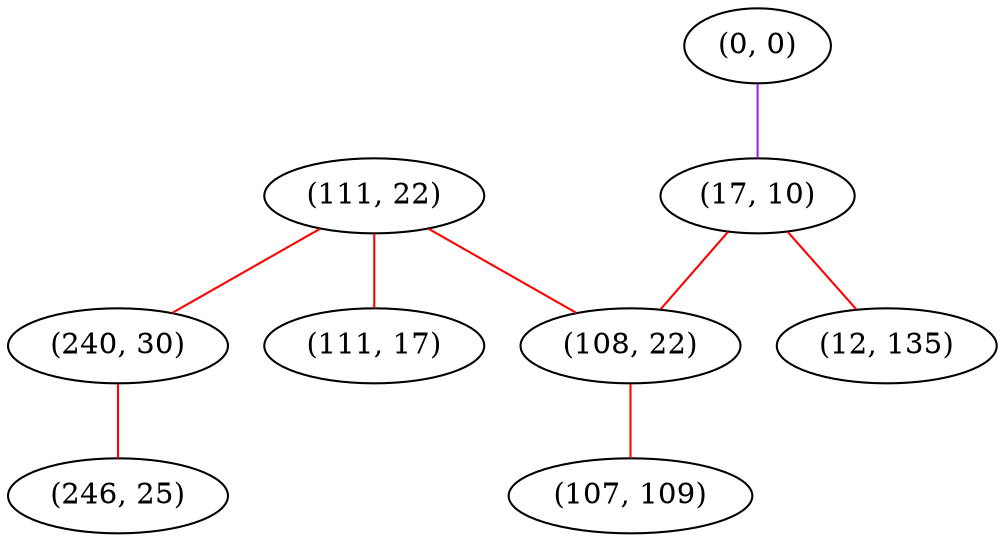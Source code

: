 graph "" {
"(111, 22)";
"(0, 0)";
"(17, 10)";
"(240, 30)";
"(12, 135)";
"(246, 25)";
"(111, 17)";
"(108, 22)";
"(107, 109)";
"(111, 22)" -- "(240, 30)"  [color=red, key=0, weight=1];
"(111, 22)" -- "(108, 22)"  [color=red, key=0, weight=1];
"(111, 22)" -- "(111, 17)"  [color=red, key=0, weight=1];
"(0, 0)" -- "(17, 10)"  [color=purple, key=0, weight=4];
"(17, 10)" -- "(12, 135)"  [color=red, key=0, weight=1];
"(17, 10)" -- "(108, 22)"  [color=red, key=0, weight=1];
"(240, 30)" -- "(246, 25)"  [color=red, key=0, weight=1];
"(108, 22)" -- "(107, 109)"  [color=red, key=0, weight=1];
}
